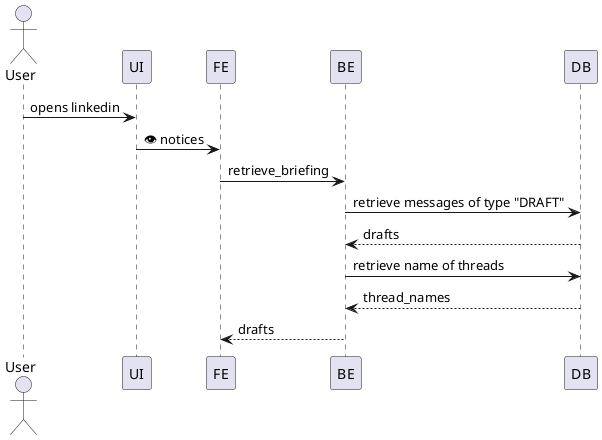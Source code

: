 @startuml
actor User
participant "UI" as UI
participant "FE" as FE
participant "BE" as BE
participant "DB" as DB

User -> UI: opens linkedin
UI -> FE: 👁️ notices
FE -> BE: retrieve_briefing
BE -> DB: retrieve messages of type "DRAFT"
DB --> BE: drafts
BE -> DB: retrieve name of threads
DB --> BE: thread_names
BE --> FE: drafts
@enduml
